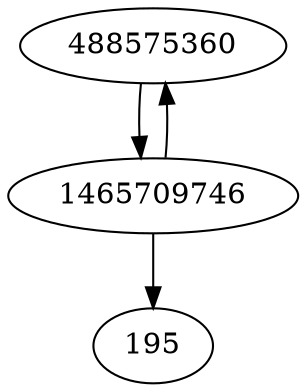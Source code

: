 strict digraph  {
488575360;
1465709746;
195;
488575360 -> 1465709746;
1465709746 -> 195;
1465709746 -> 488575360;
}
